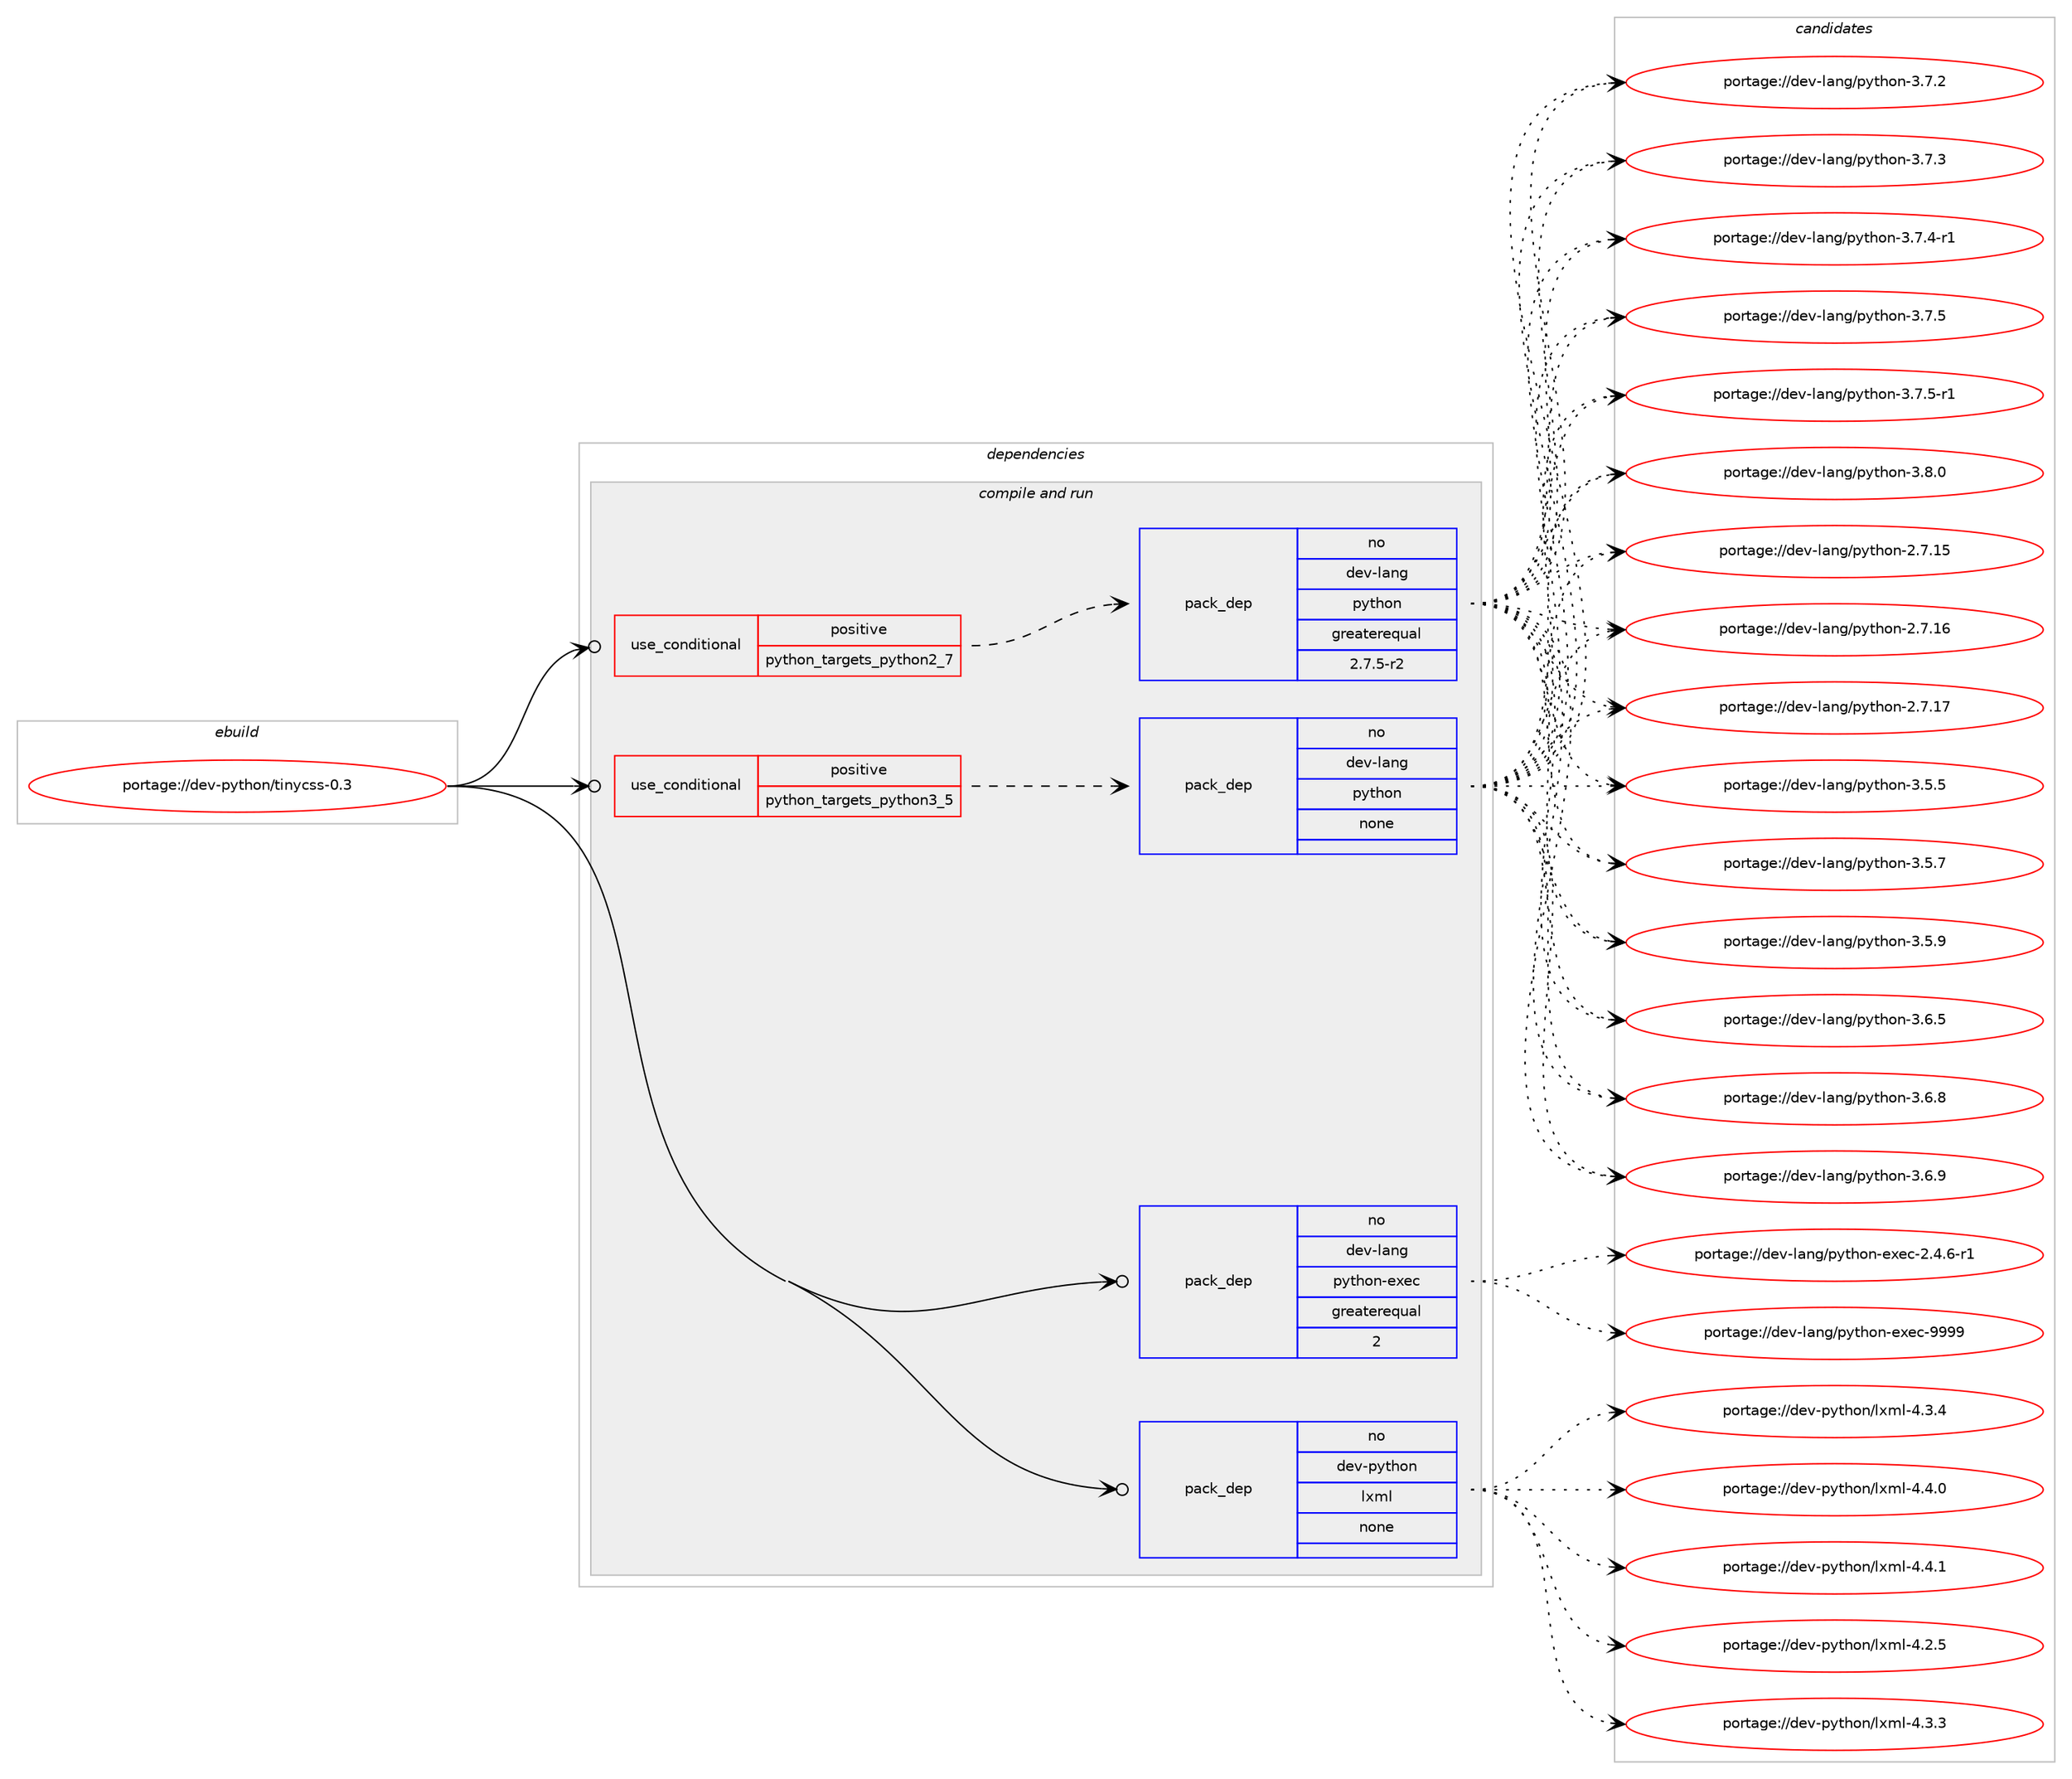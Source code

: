 digraph prolog {

# *************
# Graph options
# *************

newrank=true;
concentrate=true;
compound=true;
graph [rankdir=LR,fontname=Helvetica,fontsize=10,ranksep=1.5];#, ranksep=2.5, nodesep=0.2];
edge  [arrowhead=vee];
node  [fontname=Helvetica,fontsize=10];

# **********
# The ebuild
# **********

subgraph cluster_leftcol {
color=gray;
rank=same;
label=<<i>ebuild</i>>;
id [label="portage://dev-python/tinycss-0.3", color=red, width=4, href="../dev-python/tinycss-0.3.svg"];
}

# ****************
# The dependencies
# ****************

subgraph cluster_midcol {
color=gray;
label=<<i>dependencies</i>>;
subgraph cluster_compile {
fillcolor="#eeeeee";
style=filled;
label=<<i>compile</i>>;
}
subgraph cluster_compileandrun {
fillcolor="#eeeeee";
style=filled;
label=<<i>compile and run</i>>;
subgraph cond39782 {
dependency175800 [label=<<TABLE BORDER="0" CELLBORDER="1" CELLSPACING="0" CELLPADDING="4"><TR><TD ROWSPAN="3" CELLPADDING="10">use_conditional</TD></TR><TR><TD>positive</TD></TR><TR><TD>python_targets_python2_7</TD></TR></TABLE>>, shape=none, color=red];
subgraph pack132614 {
dependency175801 [label=<<TABLE BORDER="0" CELLBORDER="1" CELLSPACING="0" CELLPADDING="4" WIDTH="220"><TR><TD ROWSPAN="6" CELLPADDING="30">pack_dep</TD></TR><TR><TD WIDTH="110">no</TD></TR><TR><TD>dev-lang</TD></TR><TR><TD>python</TD></TR><TR><TD>greaterequal</TD></TR><TR><TD>2.7.5-r2</TD></TR></TABLE>>, shape=none, color=blue];
}
dependency175800:e -> dependency175801:w [weight=20,style="dashed",arrowhead="vee"];
}
id:e -> dependency175800:w [weight=20,style="solid",arrowhead="odotvee"];
subgraph cond39783 {
dependency175802 [label=<<TABLE BORDER="0" CELLBORDER="1" CELLSPACING="0" CELLPADDING="4"><TR><TD ROWSPAN="3" CELLPADDING="10">use_conditional</TD></TR><TR><TD>positive</TD></TR><TR><TD>python_targets_python3_5</TD></TR></TABLE>>, shape=none, color=red];
subgraph pack132615 {
dependency175803 [label=<<TABLE BORDER="0" CELLBORDER="1" CELLSPACING="0" CELLPADDING="4" WIDTH="220"><TR><TD ROWSPAN="6" CELLPADDING="30">pack_dep</TD></TR><TR><TD WIDTH="110">no</TD></TR><TR><TD>dev-lang</TD></TR><TR><TD>python</TD></TR><TR><TD>none</TD></TR><TR><TD></TD></TR></TABLE>>, shape=none, color=blue];
}
dependency175802:e -> dependency175803:w [weight=20,style="dashed",arrowhead="vee"];
}
id:e -> dependency175802:w [weight=20,style="solid",arrowhead="odotvee"];
subgraph pack132616 {
dependency175804 [label=<<TABLE BORDER="0" CELLBORDER="1" CELLSPACING="0" CELLPADDING="4" WIDTH="220"><TR><TD ROWSPAN="6" CELLPADDING="30">pack_dep</TD></TR><TR><TD WIDTH="110">no</TD></TR><TR><TD>dev-lang</TD></TR><TR><TD>python-exec</TD></TR><TR><TD>greaterequal</TD></TR><TR><TD>2</TD></TR></TABLE>>, shape=none, color=blue];
}
id:e -> dependency175804:w [weight=20,style="solid",arrowhead="odotvee"];
subgraph pack132617 {
dependency175805 [label=<<TABLE BORDER="0" CELLBORDER="1" CELLSPACING="0" CELLPADDING="4" WIDTH="220"><TR><TD ROWSPAN="6" CELLPADDING="30">pack_dep</TD></TR><TR><TD WIDTH="110">no</TD></TR><TR><TD>dev-python</TD></TR><TR><TD>lxml</TD></TR><TR><TD>none</TD></TR><TR><TD></TD></TR></TABLE>>, shape=none, color=blue];
}
id:e -> dependency175805:w [weight=20,style="solid",arrowhead="odotvee"];
}
subgraph cluster_run {
fillcolor="#eeeeee";
style=filled;
label=<<i>run</i>>;
}
}

# **************
# The candidates
# **************

subgraph cluster_choices {
rank=same;
color=gray;
label=<<i>candidates</i>>;

subgraph choice132614 {
color=black;
nodesep=1;
choiceportage10010111845108971101034711212111610411111045504655464953 [label="portage://dev-lang/python-2.7.15", color=red, width=4,href="../dev-lang/python-2.7.15.svg"];
choiceportage10010111845108971101034711212111610411111045504655464954 [label="portage://dev-lang/python-2.7.16", color=red, width=4,href="../dev-lang/python-2.7.16.svg"];
choiceportage10010111845108971101034711212111610411111045504655464955 [label="portage://dev-lang/python-2.7.17", color=red, width=4,href="../dev-lang/python-2.7.17.svg"];
choiceportage100101118451089711010347112121116104111110455146534653 [label="portage://dev-lang/python-3.5.5", color=red, width=4,href="../dev-lang/python-3.5.5.svg"];
choiceportage100101118451089711010347112121116104111110455146534655 [label="portage://dev-lang/python-3.5.7", color=red, width=4,href="../dev-lang/python-3.5.7.svg"];
choiceportage100101118451089711010347112121116104111110455146534657 [label="portage://dev-lang/python-3.5.9", color=red, width=4,href="../dev-lang/python-3.5.9.svg"];
choiceportage100101118451089711010347112121116104111110455146544653 [label="portage://dev-lang/python-3.6.5", color=red, width=4,href="../dev-lang/python-3.6.5.svg"];
choiceportage100101118451089711010347112121116104111110455146544656 [label="portage://dev-lang/python-3.6.8", color=red, width=4,href="../dev-lang/python-3.6.8.svg"];
choiceportage100101118451089711010347112121116104111110455146544657 [label="portage://dev-lang/python-3.6.9", color=red, width=4,href="../dev-lang/python-3.6.9.svg"];
choiceportage100101118451089711010347112121116104111110455146554650 [label="portage://dev-lang/python-3.7.2", color=red, width=4,href="../dev-lang/python-3.7.2.svg"];
choiceportage100101118451089711010347112121116104111110455146554651 [label="portage://dev-lang/python-3.7.3", color=red, width=4,href="../dev-lang/python-3.7.3.svg"];
choiceportage1001011184510897110103471121211161041111104551465546524511449 [label="portage://dev-lang/python-3.7.4-r1", color=red, width=4,href="../dev-lang/python-3.7.4-r1.svg"];
choiceportage100101118451089711010347112121116104111110455146554653 [label="portage://dev-lang/python-3.7.5", color=red, width=4,href="../dev-lang/python-3.7.5.svg"];
choiceportage1001011184510897110103471121211161041111104551465546534511449 [label="portage://dev-lang/python-3.7.5-r1", color=red, width=4,href="../dev-lang/python-3.7.5-r1.svg"];
choiceportage100101118451089711010347112121116104111110455146564648 [label="portage://dev-lang/python-3.8.0", color=red, width=4,href="../dev-lang/python-3.8.0.svg"];
dependency175801:e -> choiceportage10010111845108971101034711212111610411111045504655464953:w [style=dotted,weight="100"];
dependency175801:e -> choiceportage10010111845108971101034711212111610411111045504655464954:w [style=dotted,weight="100"];
dependency175801:e -> choiceportage10010111845108971101034711212111610411111045504655464955:w [style=dotted,weight="100"];
dependency175801:e -> choiceportage100101118451089711010347112121116104111110455146534653:w [style=dotted,weight="100"];
dependency175801:e -> choiceportage100101118451089711010347112121116104111110455146534655:w [style=dotted,weight="100"];
dependency175801:e -> choiceportage100101118451089711010347112121116104111110455146534657:w [style=dotted,weight="100"];
dependency175801:e -> choiceportage100101118451089711010347112121116104111110455146544653:w [style=dotted,weight="100"];
dependency175801:e -> choiceportage100101118451089711010347112121116104111110455146544656:w [style=dotted,weight="100"];
dependency175801:e -> choiceportage100101118451089711010347112121116104111110455146544657:w [style=dotted,weight="100"];
dependency175801:e -> choiceportage100101118451089711010347112121116104111110455146554650:w [style=dotted,weight="100"];
dependency175801:e -> choiceportage100101118451089711010347112121116104111110455146554651:w [style=dotted,weight="100"];
dependency175801:e -> choiceportage1001011184510897110103471121211161041111104551465546524511449:w [style=dotted,weight="100"];
dependency175801:e -> choiceportage100101118451089711010347112121116104111110455146554653:w [style=dotted,weight="100"];
dependency175801:e -> choiceportage1001011184510897110103471121211161041111104551465546534511449:w [style=dotted,weight="100"];
dependency175801:e -> choiceportage100101118451089711010347112121116104111110455146564648:w [style=dotted,weight="100"];
}
subgraph choice132615 {
color=black;
nodesep=1;
choiceportage10010111845108971101034711212111610411111045504655464953 [label="portage://dev-lang/python-2.7.15", color=red, width=4,href="../dev-lang/python-2.7.15.svg"];
choiceportage10010111845108971101034711212111610411111045504655464954 [label="portage://dev-lang/python-2.7.16", color=red, width=4,href="../dev-lang/python-2.7.16.svg"];
choiceportage10010111845108971101034711212111610411111045504655464955 [label="portage://dev-lang/python-2.7.17", color=red, width=4,href="../dev-lang/python-2.7.17.svg"];
choiceportage100101118451089711010347112121116104111110455146534653 [label="portage://dev-lang/python-3.5.5", color=red, width=4,href="../dev-lang/python-3.5.5.svg"];
choiceportage100101118451089711010347112121116104111110455146534655 [label="portage://dev-lang/python-3.5.7", color=red, width=4,href="../dev-lang/python-3.5.7.svg"];
choiceportage100101118451089711010347112121116104111110455146534657 [label="portage://dev-lang/python-3.5.9", color=red, width=4,href="../dev-lang/python-3.5.9.svg"];
choiceportage100101118451089711010347112121116104111110455146544653 [label="portage://dev-lang/python-3.6.5", color=red, width=4,href="../dev-lang/python-3.6.5.svg"];
choiceportage100101118451089711010347112121116104111110455146544656 [label="portage://dev-lang/python-3.6.8", color=red, width=4,href="../dev-lang/python-3.6.8.svg"];
choiceportage100101118451089711010347112121116104111110455146544657 [label="portage://dev-lang/python-3.6.9", color=red, width=4,href="../dev-lang/python-3.6.9.svg"];
choiceportage100101118451089711010347112121116104111110455146554650 [label="portage://dev-lang/python-3.7.2", color=red, width=4,href="../dev-lang/python-3.7.2.svg"];
choiceportage100101118451089711010347112121116104111110455146554651 [label="portage://dev-lang/python-3.7.3", color=red, width=4,href="../dev-lang/python-3.7.3.svg"];
choiceportage1001011184510897110103471121211161041111104551465546524511449 [label="portage://dev-lang/python-3.7.4-r1", color=red, width=4,href="../dev-lang/python-3.7.4-r1.svg"];
choiceportage100101118451089711010347112121116104111110455146554653 [label="portage://dev-lang/python-3.7.5", color=red, width=4,href="../dev-lang/python-3.7.5.svg"];
choiceportage1001011184510897110103471121211161041111104551465546534511449 [label="portage://dev-lang/python-3.7.5-r1", color=red, width=4,href="../dev-lang/python-3.7.5-r1.svg"];
choiceportage100101118451089711010347112121116104111110455146564648 [label="portage://dev-lang/python-3.8.0", color=red, width=4,href="../dev-lang/python-3.8.0.svg"];
dependency175803:e -> choiceportage10010111845108971101034711212111610411111045504655464953:w [style=dotted,weight="100"];
dependency175803:e -> choiceportage10010111845108971101034711212111610411111045504655464954:w [style=dotted,weight="100"];
dependency175803:e -> choiceportage10010111845108971101034711212111610411111045504655464955:w [style=dotted,weight="100"];
dependency175803:e -> choiceportage100101118451089711010347112121116104111110455146534653:w [style=dotted,weight="100"];
dependency175803:e -> choiceportage100101118451089711010347112121116104111110455146534655:w [style=dotted,weight="100"];
dependency175803:e -> choiceportage100101118451089711010347112121116104111110455146534657:w [style=dotted,weight="100"];
dependency175803:e -> choiceportage100101118451089711010347112121116104111110455146544653:w [style=dotted,weight="100"];
dependency175803:e -> choiceportage100101118451089711010347112121116104111110455146544656:w [style=dotted,weight="100"];
dependency175803:e -> choiceportage100101118451089711010347112121116104111110455146544657:w [style=dotted,weight="100"];
dependency175803:e -> choiceportage100101118451089711010347112121116104111110455146554650:w [style=dotted,weight="100"];
dependency175803:e -> choiceportage100101118451089711010347112121116104111110455146554651:w [style=dotted,weight="100"];
dependency175803:e -> choiceportage1001011184510897110103471121211161041111104551465546524511449:w [style=dotted,weight="100"];
dependency175803:e -> choiceportage100101118451089711010347112121116104111110455146554653:w [style=dotted,weight="100"];
dependency175803:e -> choiceportage1001011184510897110103471121211161041111104551465546534511449:w [style=dotted,weight="100"];
dependency175803:e -> choiceportage100101118451089711010347112121116104111110455146564648:w [style=dotted,weight="100"];
}
subgraph choice132616 {
color=black;
nodesep=1;
choiceportage10010111845108971101034711212111610411111045101120101994550465246544511449 [label="portage://dev-lang/python-exec-2.4.6-r1", color=red, width=4,href="../dev-lang/python-exec-2.4.6-r1.svg"];
choiceportage10010111845108971101034711212111610411111045101120101994557575757 [label="portage://dev-lang/python-exec-9999", color=red, width=4,href="../dev-lang/python-exec-9999.svg"];
dependency175804:e -> choiceportage10010111845108971101034711212111610411111045101120101994550465246544511449:w [style=dotted,weight="100"];
dependency175804:e -> choiceportage10010111845108971101034711212111610411111045101120101994557575757:w [style=dotted,weight="100"];
}
subgraph choice132617 {
color=black;
nodesep=1;
choiceportage1001011184511212111610411111047108120109108455246504653 [label="portage://dev-python/lxml-4.2.5", color=red, width=4,href="../dev-python/lxml-4.2.5.svg"];
choiceportage1001011184511212111610411111047108120109108455246514651 [label="portage://dev-python/lxml-4.3.3", color=red, width=4,href="../dev-python/lxml-4.3.3.svg"];
choiceportage1001011184511212111610411111047108120109108455246514652 [label="portage://dev-python/lxml-4.3.4", color=red, width=4,href="../dev-python/lxml-4.3.4.svg"];
choiceportage1001011184511212111610411111047108120109108455246524648 [label="portage://dev-python/lxml-4.4.0", color=red, width=4,href="../dev-python/lxml-4.4.0.svg"];
choiceportage1001011184511212111610411111047108120109108455246524649 [label="portage://dev-python/lxml-4.4.1", color=red, width=4,href="../dev-python/lxml-4.4.1.svg"];
dependency175805:e -> choiceportage1001011184511212111610411111047108120109108455246504653:w [style=dotted,weight="100"];
dependency175805:e -> choiceportage1001011184511212111610411111047108120109108455246514651:w [style=dotted,weight="100"];
dependency175805:e -> choiceportage1001011184511212111610411111047108120109108455246514652:w [style=dotted,weight="100"];
dependency175805:e -> choiceportage1001011184511212111610411111047108120109108455246524648:w [style=dotted,weight="100"];
dependency175805:e -> choiceportage1001011184511212111610411111047108120109108455246524649:w [style=dotted,weight="100"];
}
}

}
